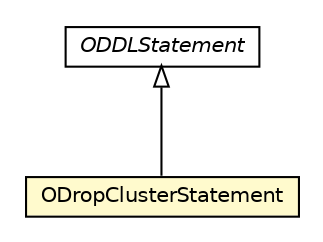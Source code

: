 #!/usr/local/bin/dot
#
# Class diagram 
# Generated by UMLGraph version R5_6-24-gf6e263 (http://www.umlgraph.org/)
#

digraph G {
	edge [fontname="Helvetica",fontsize=10,labelfontname="Helvetica",labelfontsize=10];
	node [fontname="Helvetica",fontsize=10,shape=plaintext];
	nodesep=0.25;
	ranksep=0.5;
	// com.orientechnologies.orient.core.sql.parser.ODDLStatement
	c3161125 [label=<<table title="com.orientechnologies.orient.core.sql.parser.ODDLStatement" border="0" cellborder="1" cellspacing="0" cellpadding="2" port="p" href="./ODDLStatement.html">
		<tr><td><table border="0" cellspacing="0" cellpadding="1">
<tr><td align="center" balign="center"><font face="Helvetica-Oblique"> ODDLStatement </font></td></tr>
		</table></td></tr>
		</table>>, URL="./ODDLStatement.html", fontname="Helvetica", fontcolor="black", fontsize=10.0];
	// com.orientechnologies.orient.core.sql.parser.ODropClusterStatement
	c3161267 [label=<<table title="com.orientechnologies.orient.core.sql.parser.ODropClusterStatement" border="0" cellborder="1" cellspacing="0" cellpadding="2" port="p" bgcolor="lemonChiffon" href="./ODropClusterStatement.html">
		<tr><td><table border="0" cellspacing="0" cellpadding="1">
<tr><td align="center" balign="center"> ODropClusterStatement </td></tr>
		</table></td></tr>
		</table>>, URL="./ODropClusterStatement.html", fontname="Helvetica", fontcolor="black", fontsize=10.0];
	//com.orientechnologies.orient.core.sql.parser.ODropClusterStatement extends com.orientechnologies.orient.core.sql.parser.ODDLStatement
	c3161125:p -> c3161267:p [dir=back,arrowtail=empty];
}

